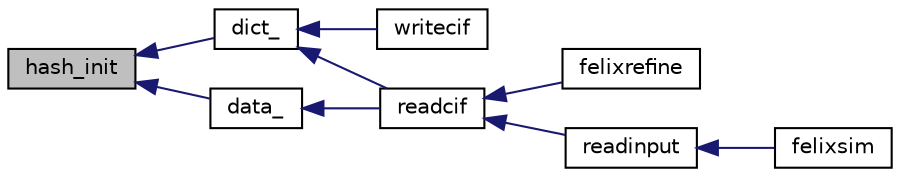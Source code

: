 digraph "hash_init"
{
  edge [fontname="Helvetica",fontsize="10",labelfontname="Helvetica",labelfontsize="10"];
  node [fontname="Helvetica",fontsize="10",shape=record];
  rankdir="LR";
  Node1 [label="hash_init",height=0.2,width=0.4,color="black", fillcolor="grey75", style="filled", fontcolor="black"];
  Node1 -> Node2 [dir="back",color="midnightblue",fontsize="10",style="solid",fontname="Helvetica"];
  Node2 [label="dict_",height=0.2,width=0.4,color="black", fillcolor="white", style="filled",URL="$ciftbx_8f.html#a4b968cff97c84029fcb089e5754373eb"];
  Node2 -> Node3 [dir="back",color="midnightblue",fontsize="10",style="solid",fontname="Helvetica"];
  Node3 [label="writecif",height=0.2,width=0.4,color="black", fillcolor="white", style="filled",URL="$out_8f90.html#a1276a1deb6b2dae1d2c2e4306f4ce597"];
  Node2 -> Node4 [dir="back",color="midnightblue",fontsize="10",style="solid",fontname="Helvetica"];
  Node4 [label="readcif",height=0.2,width=0.4,color="black", fillcolor="white", style="filled",URL="$readcif_8f90.html#a851b318f1c18608adf2b40ba20d10014"];
  Node4 -> Node5 [dir="back",color="midnightblue",fontsize="10",style="solid",fontname="Helvetica"];
  Node5 [label="felixrefine",height=0.2,width=0.4,color="black", fillcolor="white", style="filled",URL="$felixrefine_8f90.html#aecbf263fc9c06070ed63b7a31c76bbef"];
  Node4 -> Node6 [dir="back",color="midnightblue",fontsize="10",style="solid",fontname="Helvetica"];
  Node6 [label="readinput",height=0.2,width=0.4,color="black", fillcolor="white", style="filled",URL="$readinput_8f90.html#a87d0c2ec1671e34d4efcabf08db9d396"];
  Node6 -> Node7 [dir="back",color="midnightblue",fontsize="10",style="solid",fontname="Helvetica"];
  Node7 [label="felixsim",height=0.2,width=0.4,color="black", fillcolor="white", style="filled",URL="$felixsim_8f90.html#ad36d8d5ddad66820866e3d05a4c66144"];
  Node1 -> Node8 [dir="back",color="midnightblue",fontsize="10",style="solid",fontname="Helvetica"];
  Node8 [label="data_",height=0.2,width=0.4,color="black", fillcolor="white", style="filled",URL="$ciftbx_8f.html#acef84efd6e02fb3ddcab29ff8633a848"];
  Node8 -> Node4 [dir="back",color="midnightblue",fontsize="10",style="solid",fontname="Helvetica"];
}
